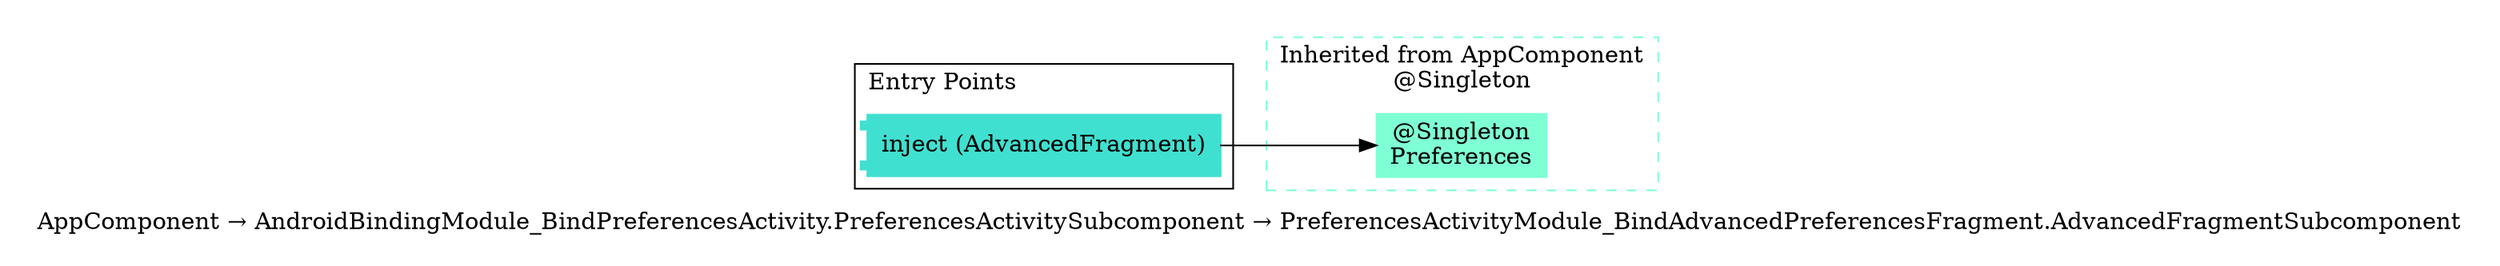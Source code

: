 digraph "org.owntracks.android.injection.components.AppComponent → org.owntracks.android.injection.modules.AndroidBindingModule_BindPreferencesActivity.PreferencesActivitySubcomponent → org.owntracks.android.ui.preferences.PreferencesActivityModule_BindAdvancedPreferencesFragment.AdvancedFragmentSubcomponent" {
  graph [rankdir="LR", labeljust="l", label="AppComponent → AndroidBindingModule_BindPreferencesActivity.PreferencesActivitySubcomponent → PreferencesActivityModule_BindAdvancedPreferencesFragment.AdvancedFragmentSubcomponent", pad="0.2", compound="true"]
  node [shape="rectangle", style="filled", color="turquoise"]
  subgraph "cluster_Entry Points" {
    graph [labeljust="l", label="Entry Points"]
    node [shape="component", penwidth="2"]
    "a4817087-87a5-41bf-8f5e-77f7a7230866" [label="inject (AdvancedFragment)", color="turquoise", shape="component"]
  }
  subgraph "cluster_Dependency Graph" {
    graph [labeljust="l", label="Dependency Graph"]
  }
  subgraph "cluster_Subcomponents" {
    graph [labeljust="l", shape="folder", label="Subcomponents"]
  }
  subgraph "cluster_AppComponent" {
    graph [labeljust="c", label="Inherited from AppComponent\n@Singleton", style="dashed", href="org.owntracks.android.injection.components.AppComponent.svg", color="aquamarine"]
    "7e624789-e043-40ab-a830-cdc47ce93a06" [label="@Singleton\nPreferences", color="aquamarine"]
  }
  "a4817087-87a5-41bf-8f5e-77f7a7230866" -> "7e624789-e043-40ab-a830-cdc47ce93a06"
}
